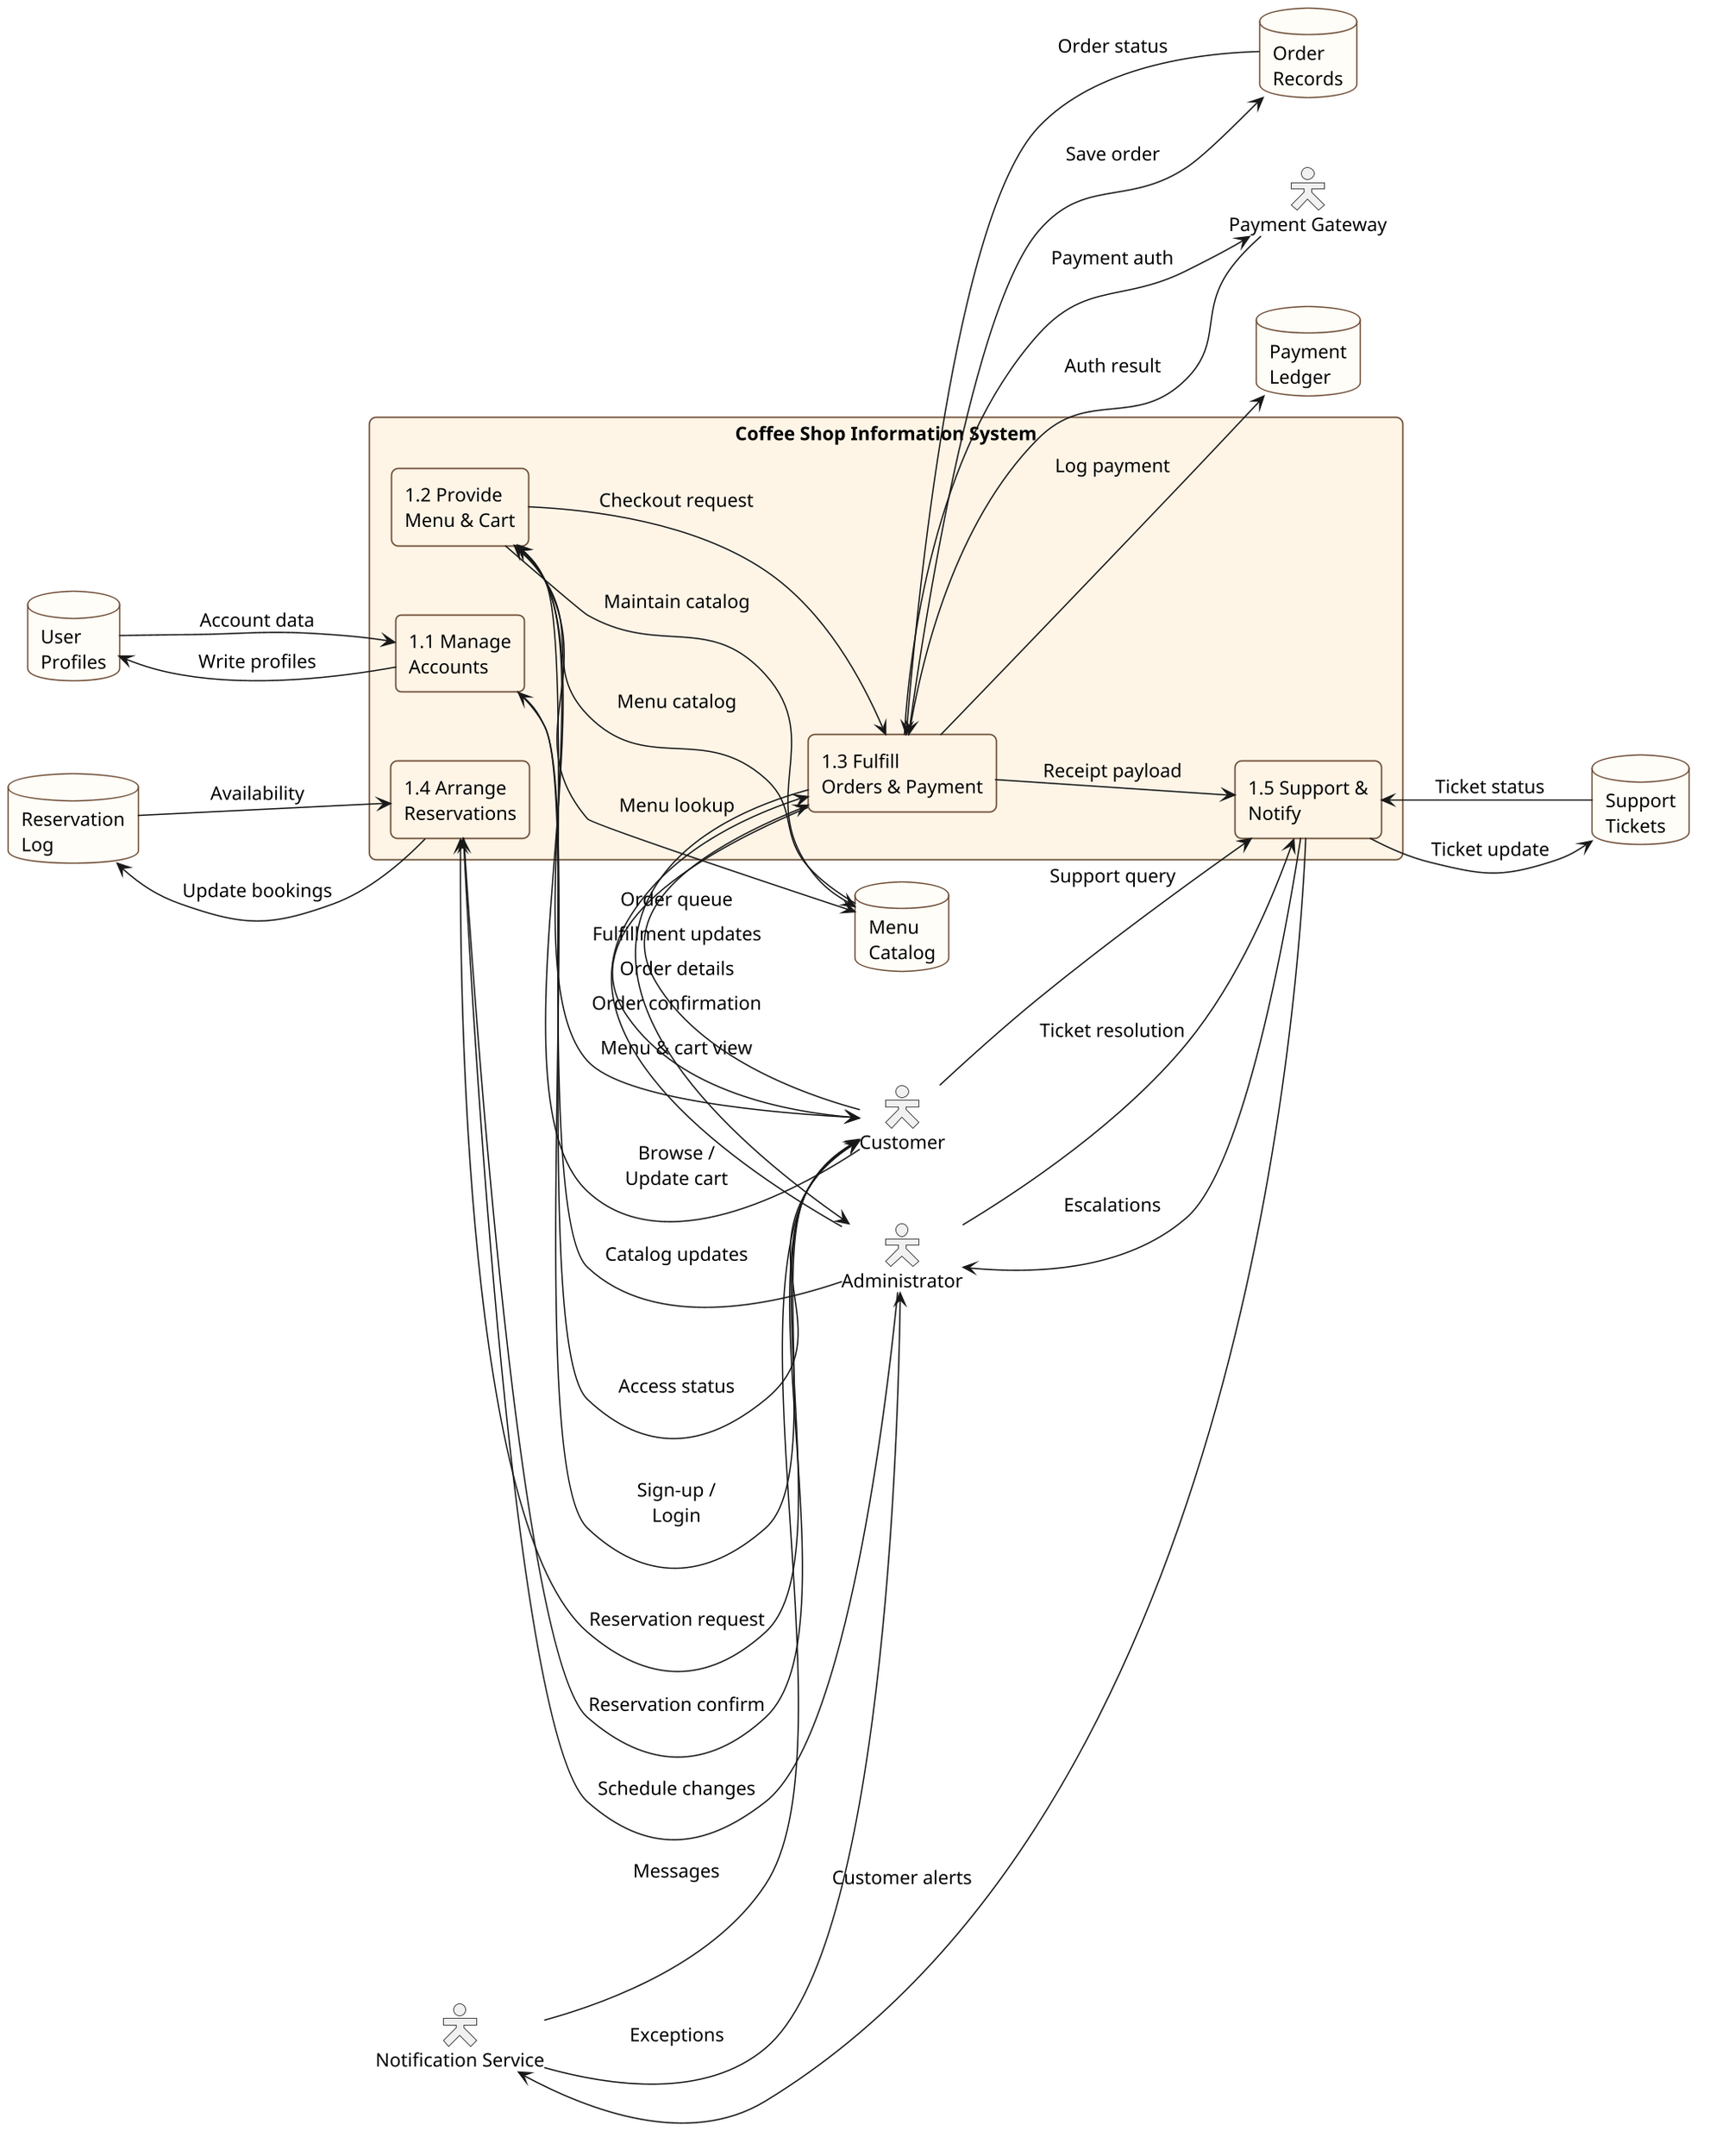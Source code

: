 @startuml Level_1_DFD
' Coffee Shop Level 1 Data Flow Diagram
skinparam defaultFontName "Arial"
skinparam defaultFontSize 14
skinparam dpi 150
skinparam shadowing false
skinparam nodesep 52
skinparam ranksep 64
skinparam actorStyle hollow
skinparam wrapWidth 160
skinparam rectangle {
  BackgroundColor #FEF5E7
  BorderColor #6F4E37
  RoundCorner 10
  BorderThickness 1.1
}
skinparam database {
  BackgroundColor #FFFDF7
  BorderColor #6F4E37
  BorderThickness 1
}
left to right direction

actor "Customer" as Customer
actor "Administrator" as Admin
actor "Payment Gateway" as Payment
actor "Notification Service" as Notifier

database "User\nProfiles" as UserDB
database "Menu\nCatalog" as ProductDB
database "Order\nRecords" as OrderDB
database "Reservation\nLog" as ReservationDB
database "Payment\nLedger" as PaymentDB
database "Support\nTickets" as SupportDB

rectangle "Coffee Shop Information System" as System {
  rectangle "1.1 Manage\nAccounts" as P11
  rectangle "1.2 Provide\nMenu & Cart" as P12
  rectangle "1.3 Fulfill\nOrders & Payment" as P13
  rectangle "1.4 Arrange\nReservations" as P14
  rectangle "1.5 Support &\nNotify" as P15
}

Customer --> P11 : Sign-up /\nLogin
P11 --> Customer : Access status
P11 --> UserDB : Write profiles
UserDB --> P11 : Account data

Customer --> P12 : Browse /\nUpdate cart
P12 --> ProductDB : Menu lookup
ProductDB --> P12 : Menu catalog
P12 --> Customer : Menu & cart view
P12 --> P13 : Checkout request
Admin --> P12 : Catalog updates
P12 --> ProductDB : Maintain catalog

Customer --> P13 : Order details
P13 --> OrderDB : Save order
OrderDB --> P13 : Order status
P13 --> Payment : Payment auth
Payment --> P13 : Auth result
P13 --> PaymentDB : Log payment
P13 --> Customer : Order confirmation
P13 --> P15 : Receipt payload
Admin --> P13 : Fulfillment updates
P13 --> Admin : Order queue

Customer --> P14 : Reservation request
P14 --> ReservationDB : Update bookings
ReservationDB --> P14 : Availability
P14 --> Customer : Reservation confirm
Admin --> P14 : Schedule changes

Customer --> P15 : Support query
P15 --> SupportDB : Ticket update
SupportDB --> P15 : Ticket status
P15 --> Notifier : Customer alerts
Notifier --> Customer : Messages
Notifier --> Admin : Exceptions
Admin --> P15 : Ticket resolution
P15 --> Admin : Escalations

@enduml
